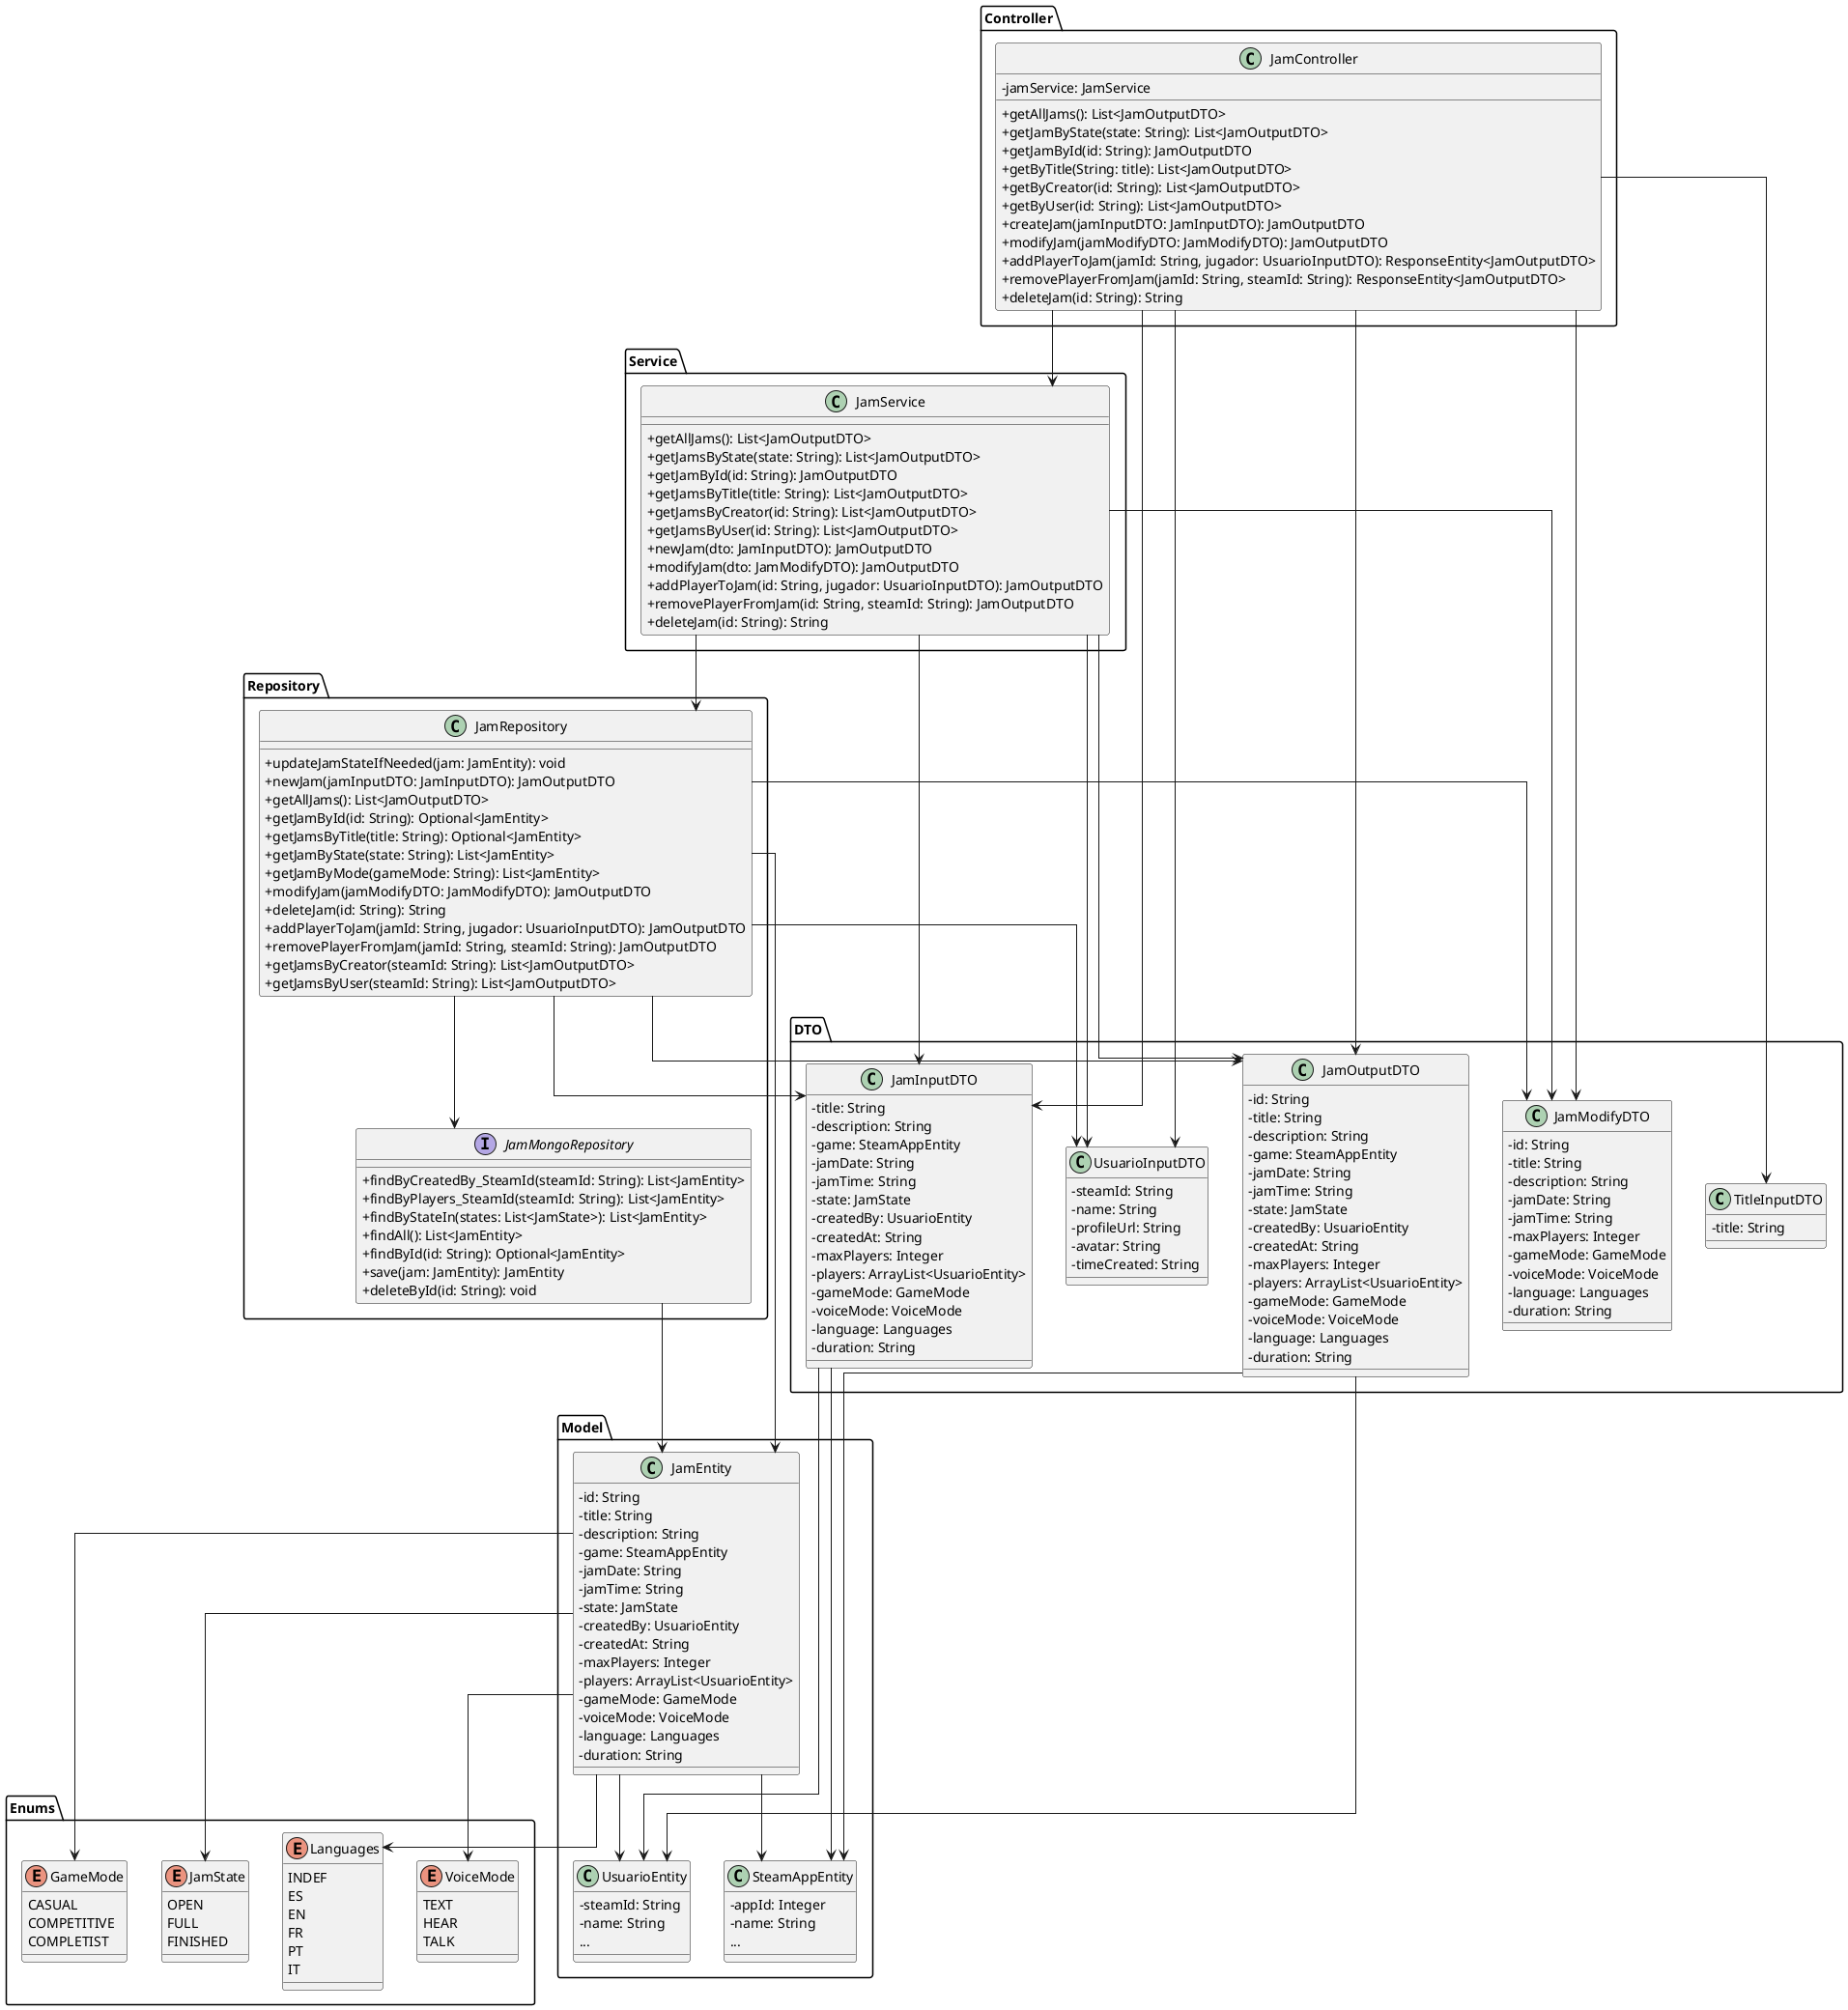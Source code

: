 @startuml
top to bottom direction
skinparam classAttributeIconSize 0
skinparam linetype ortho

' ==== Controller ====
package "Controller" {
    class JamController {
        - jamService: JamService
        + getAllJams(): List<JamOutputDTO>
        + getJamByState(state: String): List<JamOutputDTO>
        + getJamById(id: String): JamOutputDTO
        + getByTitle(String: title): List<JamOutputDTO>
        + getByCreator(id: String): List<JamOutputDTO>
        + getByUser(id: String): List<JamOutputDTO>
        + createJam(jamInputDTO: JamInputDTO): JamOutputDTO
        + modifyJam(jamModifyDTO: JamModifyDTO): JamOutputDTO
        + addPlayerToJam(jamId: String, jugador: UsuarioInputDTO): ResponseEntity<JamOutputDTO>
        + removePlayerFromJam(jamId: String, steamId: String): ResponseEntity<JamOutputDTO>
        + deleteJam(id: String): String
    }
}

' ==== Service ====
package "Service" {
    class JamService {
        + getAllJams(): List<JamOutputDTO>
        + getJamsByState(state: String): List<JamOutputDTO>
        + getJamById(id: String): JamOutputDTO
        + getJamsByTitle(title: String): List<JamOutputDTO>
        + getJamsByCreator(id: String): List<JamOutputDTO>
        + getJamsByUser(id: String): List<JamOutputDTO>
        + newJam(dto: JamInputDTO): JamOutputDTO
        + modifyJam(dto: JamModifyDTO): JamOutputDTO
        + addPlayerToJam(id: String, jugador: UsuarioInputDTO): JamOutputDTO
        + removePlayerFromJam(id: String, steamId: String): JamOutputDTO
        + deleteJam(id: String): String
    }
}

' ==== DTO ====
package "DTO" {
    class JamInputDTO {
        - title: String
        - description: String
        - game: SteamAppEntity
        - jamDate: String
        - jamTime: String
        - state: JamState
        - createdBy: UsuarioEntity
        - createdAt: String
        - maxPlayers: Integer
        - players: ArrayList<UsuarioEntity>
        - gameMode: GameMode
        - voiceMode: VoiceMode
        - language: Languages
        - duration: String
    }

    class JamModifyDTO {
        - id: String
        - title: String
        - description: String
        - jamDate: String
        - jamTime: String
        - maxPlayers: Integer
        - gameMode: GameMode
        - voiceMode: VoiceMode
        - language: Languages
        - duration: String
    }

    class JamOutputDTO {
        - id: String
        - title: String
        - description: String
        - game: SteamAppEntity
        - jamDate: String
        - jamTime: String
        - state: JamState
        - createdBy: UsuarioEntity
        - createdAt: String
        - maxPlayers: Integer
        - players: ArrayList<UsuarioEntity>
        - gameMode: GameMode
        - voiceMode: VoiceMode
        - language: Languages
        - duration: String
    }

    class TitleInputDTO {
        - title: String
    }

    class UsuarioInputDTO {
        - steamId: String
        - name: String
        - profileUrl: String
        - avatar: String
        - timeCreated: String
    }
}

' ==== Model ====
package "Model" {
    class JamEntity {
        - id: String
        - title: String
        - description: String
        - game: SteamAppEntity
        - jamDate: String
        - jamTime: String
        - state: JamState
        - createdBy: UsuarioEntity
        - createdAt: String
        - maxPlayers: Integer
        - players: ArrayList<UsuarioEntity>
        - gameMode: GameMode
        - voiceMode: VoiceMode
        - language: Languages
        - duration: String
    }

    class UsuarioEntity {
        - steamId: String
        - name: String
        ...
    }

    class SteamAppEntity {
        - appId: Integer
        - name: String
        ...
    }
}

' ==== Repositories ====
package "Repository" {
    class JamRepository {
        + updateJamStateIfNeeded(jam: JamEntity): void
        + newJam(jamInputDTO: JamInputDTO): JamOutputDTO
        + getAllJams(): List<JamOutputDTO>
        + getJamById(id: String): Optional<JamEntity>
        + getJamsByTitle(title: String): Optional<JamEntity>
        + getJamByState(state: String): List<JamEntity>
        + getJamByMode(gameMode: String): List<JamEntity>
        + modifyJam(jamModifyDTO: JamModifyDTO): JamOutputDTO
        + deleteJam(id: String): String
        + addPlayerToJam(jamId: String, jugador: UsuarioInputDTO): JamOutputDTO
        + removePlayerFromJam(jamId: String, steamId: String): JamOutputDTO
        + getJamsByCreator(steamId: String): List<JamOutputDTO>
        + getJamsByUser(steamId: String): List<JamOutputDTO>
    }

    interface JamMongoRepository {
        + findByCreatedBy_SteamId(steamId: String): List<JamEntity>
        + findByPlayers_SteamId(steamId: String): List<JamEntity>
        + findByStateIn(states: List<JamState>): List<JamEntity>
        + findAll(): List<JamEntity>
        + findById(id: String): Optional<JamEntity>
        + save(jam: JamEntity): JamEntity
        + deleteById(id: String): void
    }
}

' ==== Enums ====
package "Enums" {
    enum JamState {
        OPEN
        FULL
        FINISHED
    }

    enum GameMode {
        CASUAL
        COMPETITIVE
        COMPLETIST
    }

    enum VoiceMode {
        TEXT
        HEAR
        TALK
    }

    enum Languages {
        INDEF
        ES
        EN
        FR
        PT
        IT
    }
}

' ==== Relaciones ====
JamController --> JamService

JamController --> JamInputDTO
JamController --> JamModifyDTO
JamController --> JamOutputDTO
JamController --> UsuarioInputDTO
JamController --> TitleInputDTO

JamService --> JamInputDTO
JamService --> JamModifyDTO
JamService --> JamOutputDTO
JamService --> UsuarioInputDTO
JamService --> JamRepository

JamRepository --> JamMongoRepository
JamRepository --> JamEntity
JamRepository --> JamOutputDTO
JamRepository --> UsuarioInputDTO
JamRepository --> JamInputDTO
JamRepository --> JamModifyDTO

JamInputDTO --> UsuarioEntity
JamOutputDTO --> UsuarioEntity

JamEntity --> UsuarioEntity
JamEntity --> JamState
JamEntity --> GameMode
JamEntity --> VoiceMode
JamEntity --> Languages

JamInputDTO --> SteamAppEntity
JamOutputDTO --> SteamAppEntity
JamEntity --> SteamAppEntity

JamMongoRepository --> JamEntity
@enduml
